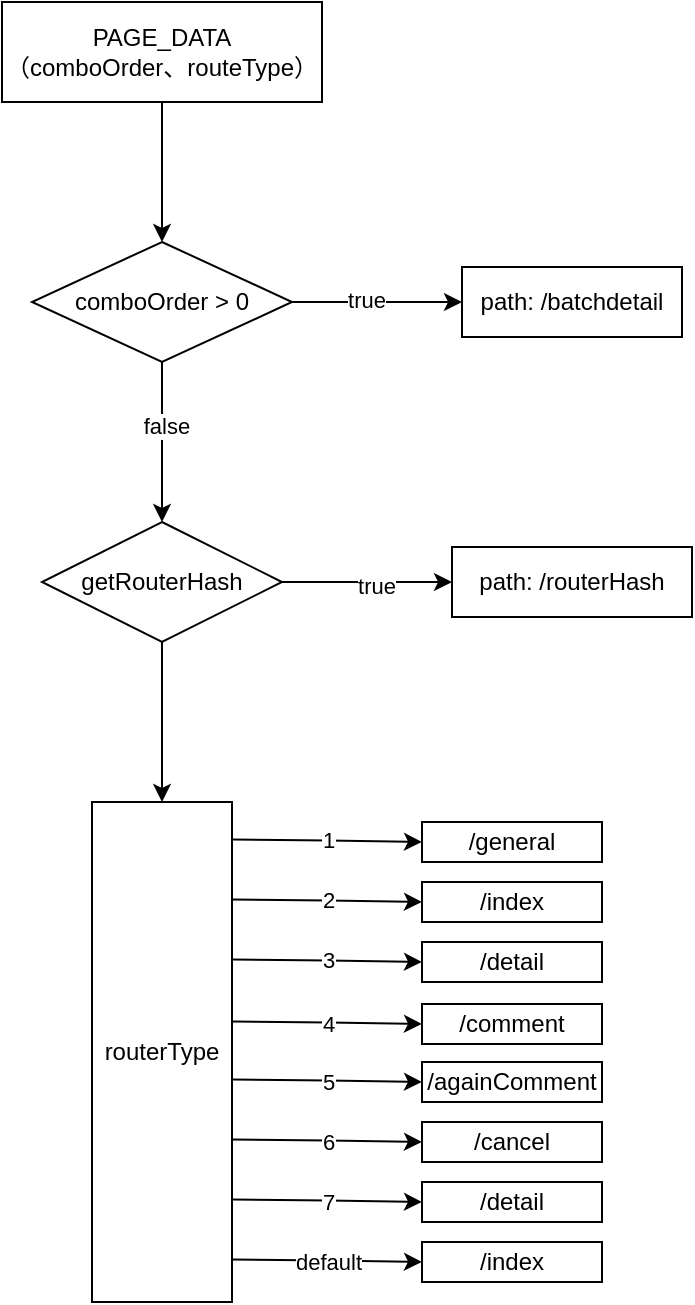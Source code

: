 <mxfile version="24.4.0" type="github">
  <diagram name="第 1 页" id="jALlf0-6yCDdCIKpA96_">
    <mxGraphModel dx="1195" dy="634" grid="1" gridSize="10" guides="1" tooltips="1" connect="1" arrows="1" fold="1" page="1" pageScale="1" pageWidth="827" pageHeight="1169" math="0" shadow="0">
      <root>
        <mxCell id="0" />
        <mxCell id="1" parent="0" />
        <mxCell id="We0MLcP-gfa2Oqp8p3ED-10" value="" style="edgeStyle=orthogonalEdgeStyle;rounded=0;orthogonalLoop=1;jettySize=auto;html=1;" edge="1" parent="1" source="We0MLcP-gfa2Oqp8p3ED-1" target="We0MLcP-gfa2Oqp8p3ED-3">
          <mxGeometry relative="1" as="geometry" />
        </mxCell>
        <mxCell id="We0MLcP-gfa2Oqp8p3ED-1" value="PAGE_DATA&lt;div&gt;（comboOrder、routeType）&lt;/div&gt;" style="rounded=0;whiteSpace=wrap;html=1;" vertex="1" parent="1">
          <mxGeometry x="90" y="80" width="160" height="50" as="geometry" />
        </mxCell>
        <mxCell id="We0MLcP-gfa2Oqp8p3ED-5" value="" style="edgeStyle=orthogonalEdgeStyle;rounded=0;orthogonalLoop=1;jettySize=auto;html=1;" edge="1" parent="1" source="We0MLcP-gfa2Oqp8p3ED-3" target="We0MLcP-gfa2Oqp8p3ED-4">
          <mxGeometry relative="1" as="geometry" />
        </mxCell>
        <mxCell id="We0MLcP-gfa2Oqp8p3ED-6" value="true" style="edgeLabel;html=1;align=center;verticalAlign=middle;resizable=0;points=[];" vertex="1" connectable="0" parent="We0MLcP-gfa2Oqp8p3ED-5">
          <mxGeometry x="-0.129" y="1" relative="1" as="geometry">
            <mxPoint as="offset" />
          </mxGeometry>
        </mxCell>
        <mxCell id="We0MLcP-gfa2Oqp8p3ED-8" value="" style="edgeStyle=orthogonalEdgeStyle;rounded=0;orthogonalLoop=1;jettySize=auto;html=1;" edge="1" parent="1" source="We0MLcP-gfa2Oqp8p3ED-3">
          <mxGeometry relative="1" as="geometry">
            <mxPoint x="170" y="340" as="targetPoint" />
          </mxGeometry>
        </mxCell>
        <mxCell id="We0MLcP-gfa2Oqp8p3ED-9" value="false" style="edgeLabel;html=1;align=center;verticalAlign=middle;resizable=0;points=[];" vertex="1" connectable="0" parent="We0MLcP-gfa2Oqp8p3ED-8">
          <mxGeometry x="-0.2" y="2" relative="1" as="geometry">
            <mxPoint as="offset" />
          </mxGeometry>
        </mxCell>
        <mxCell id="We0MLcP-gfa2Oqp8p3ED-3" value="comboOrder &amp;gt; 0" style="rhombus;whiteSpace=wrap;html=1;" vertex="1" parent="1">
          <mxGeometry x="105" y="200" width="130" height="60" as="geometry" />
        </mxCell>
        <mxCell id="We0MLcP-gfa2Oqp8p3ED-4" value="path: /batchdetail" style="whiteSpace=wrap;html=1;" vertex="1" parent="1">
          <mxGeometry x="320" y="212.5" width="110" height="35" as="geometry" />
        </mxCell>
        <mxCell id="We0MLcP-gfa2Oqp8p3ED-14" value="" style="edgeStyle=orthogonalEdgeStyle;rounded=0;orthogonalLoop=1;jettySize=auto;html=1;" edge="1" parent="1" source="We0MLcP-gfa2Oqp8p3ED-12" target="We0MLcP-gfa2Oqp8p3ED-13">
          <mxGeometry relative="1" as="geometry" />
        </mxCell>
        <mxCell id="We0MLcP-gfa2Oqp8p3ED-15" value="true" style="edgeLabel;html=1;align=center;verticalAlign=middle;resizable=0;points=[];" vertex="1" connectable="0" parent="We0MLcP-gfa2Oqp8p3ED-14">
          <mxGeometry x="0.1" y="-2" relative="1" as="geometry">
            <mxPoint as="offset" />
          </mxGeometry>
        </mxCell>
        <mxCell id="We0MLcP-gfa2Oqp8p3ED-40" value="" style="edgeStyle=orthogonalEdgeStyle;rounded=0;orthogonalLoop=1;jettySize=auto;html=1;" edge="1" parent="1" source="We0MLcP-gfa2Oqp8p3ED-12" target="We0MLcP-gfa2Oqp8p3ED-39">
          <mxGeometry relative="1" as="geometry" />
        </mxCell>
        <mxCell id="We0MLcP-gfa2Oqp8p3ED-12" value="getRouterHash" style="rhombus;whiteSpace=wrap;html=1;" vertex="1" parent="1">
          <mxGeometry x="110" y="340" width="120" height="60" as="geometry" />
        </mxCell>
        <mxCell id="We0MLcP-gfa2Oqp8p3ED-13" value="path: /routerHash" style="whiteSpace=wrap;html=1;" vertex="1" parent="1">
          <mxGeometry x="315" y="352.5" width="120" height="35" as="geometry" />
        </mxCell>
        <mxCell id="We0MLcP-gfa2Oqp8p3ED-23" value="/general" style="whiteSpace=wrap;html=1;" vertex="1" parent="1">
          <mxGeometry x="300" y="490" width="90" height="20" as="geometry" />
        </mxCell>
        <mxCell id="We0MLcP-gfa2Oqp8p3ED-41" value="1" style="edgeStyle=orthogonalEdgeStyle;rounded=0;orthogonalLoop=1;jettySize=auto;html=1;" edge="1" parent="1" target="We0MLcP-gfa2Oqp8p3ED-23">
          <mxGeometry relative="1" as="geometry">
            <mxPoint x="205" y="498.75" as="sourcePoint" />
          </mxGeometry>
        </mxCell>
        <mxCell id="We0MLcP-gfa2Oqp8p3ED-39" value="routerType" style="whiteSpace=wrap;html=1;" vertex="1" parent="1">
          <mxGeometry x="135" y="480" width="70" height="250" as="geometry" />
        </mxCell>
        <mxCell id="We0MLcP-gfa2Oqp8p3ED-59" value="/index" style="whiteSpace=wrap;html=1;" vertex="1" parent="1">
          <mxGeometry x="300" y="520" width="90" height="20" as="geometry" />
        </mxCell>
        <mxCell id="We0MLcP-gfa2Oqp8p3ED-60" value="2" style="edgeStyle=orthogonalEdgeStyle;rounded=0;orthogonalLoop=1;jettySize=auto;html=1;" edge="1" parent="1" target="We0MLcP-gfa2Oqp8p3ED-59">
          <mxGeometry relative="1" as="geometry">
            <mxPoint x="205" y="528.75" as="sourcePoint" />
          </mxGeometry>
        </mxCell>
        <mxCell id="We0MLcP-gfa2Oqp8p3ED-62" value="/detail" style="whiteSpace=wrap;html=1;" vertex="1" parent="1">
          <mxGeometry x="300" y="550" width="90" height="20" as="geometry" />
        </mxCell>
        <mxCell id="We0MLcP-gfa2Oqp8p3ED-63" value="3" style="edgeStyle=orthogonalEdgeStyle;rounded=0;orthogonalLoop=1;jettySize=auto;html=1;" edge="1" parent="1" target="We0MLcP-gfa2Oqp8p3ED-62">
          <mxGeometry relative="1" as="geometry">
            <mxPoint x="205" y="558.75" as="sourcePoint" />
          </mxGeometry>
        </mxCell>
        <mxCell id="We0MLcP-gfa2Oqp8p3ED-64" value="/comment" style="whiteSpace=wrap;html=1;" vertex="1" parent="1">
          <mxGeometry x="300" y="581" width="90" height="20" as="geometry" />
        </mxCell>
        <mxCell id="We0MLcP-gfa2Oqp8p3ED-65" value="4" style="edgeStyle=orthogonalEdgeStyle;rounded=0;orthogonalLoop=1;jettySize=auto;html=1;" edge="1" parent="1" target="We0MLcP-gfa2Oqp8p3ED-64">
          <mxGeometry x="0.018" relative="1" as="geometry">
            <mxPoint x="205" y="589.75" as="sourcePoint" />
            <mxPoint as="offset" />
          </mxGeometry>
        </mxCell>
        <mxCell id="We0MLcP-gfa2Oqp8p3ED-67" value="/againComment" style="whiteSpace=wrap;html=1;" vertex="1" parent="1">
          <mxGeometry x="300" y="610" width="90" height="20" as="geometry" />
        </mxCell>
        <mxCell id="We0MLcP-gfa2Oqp8p3ED-68" value="5" style="edgeStyle=orthogonalEdgeStyle;rounded=0;orthogonalLoop=1;jettySize=auto;html=1;" edge="1" parent="1" target="We0MLcP-gfa2Oqp8p3ED-67">
          <mxGeometry x="0.018" relative="1" as="geometry">
            <mxPoint x="205" y="618.75" as="sourcePoint" />
            <mxPoint as="offset" />
          </mxGeometry>
        </mxCell>
        <mxCell id="We0MLcP-gfa2Oqp8p3ED-69" value="/cancel" style="whiteSpace=wrap;html=1;" vertex="1" parent="1">
          <mxGeometry x="300" y="640" width="90" height="20" as="geometry" />
        </mxCell>
        <mxCell id="We0MLcP-gfa2Oqp8p3ED-70" value="6" style="edgeStyle=orthogonalEdgeStyle;rounded=0;orthogonalLoop=1;jettySize=auto;html=1;" edge="1" parent="1" target="We0MLcP-gfa2Oqp8p3ED-69">
          <mxGeometry x="0.018" relative="1" as="geometry">
            <mxPoint x="205" y="648.75" as="sourcePoint" />
            <mxPoint as="offset" />
          </mxGeometry>
        </mxCell>
        <mxCell id="We0MLcP-gfa2Oqp8p3ED-71" value="/detail" style="whiteSpace=wrap;html=1;" vertex="1" parent="1">
          <mxGeometry x="300" y="670" width="90" height="20" as="geometry" />
        </mxCell>
        <mxCell id="We0MLcP-gfa2Oqp8p3ED-72" value="7" style="edgeStyle=orthogonalEdgeStyle;rounded=0;orthogonalLoop=1;jettySize=auto;html=1;" edge="1" parent="1" target="We0MLcP-gfa2Oqp8p3ED-71">
          <mxGeometry x="0.018" relative="1" as="geometry">
            <mxPoint x="205" y="678.75" as="sourcePoint" />
            <mxPoint as="offset" />
          </mxGeometry>
        </mxCell>
        <mxCell id="We0MLcP-gfa2Oqp8p3ED-73" value="/index" style="whiteSpace=wrap;html=1;" vertex="1" parent="1">
          <mxGeometry x="300" y="700" width="90" height="20" as="geometry" />
        </mxCell>
        <mxCell id="We0MLcP-gfa2Oqp8p3ED-74" value="default" style="edgeStyle=orthogonalEdgeStyle;rounded=0;orthogonalLoop=1;jettySize=auto;html=1;" edge="1" parent="1" target="We0MLcP-gfa2Oqp8p3ED-73">
          <mxGeometry x="0.018" relative="1" as="geometry">
            <mxPoint x="205" y="708.75" as="sourcePoint" />
            <mxPoint as="offset" />
          </mxGeometry>
        </mxCell>
      </root>
    </mxGraphModel>
  </diagram>
</mxfile>
